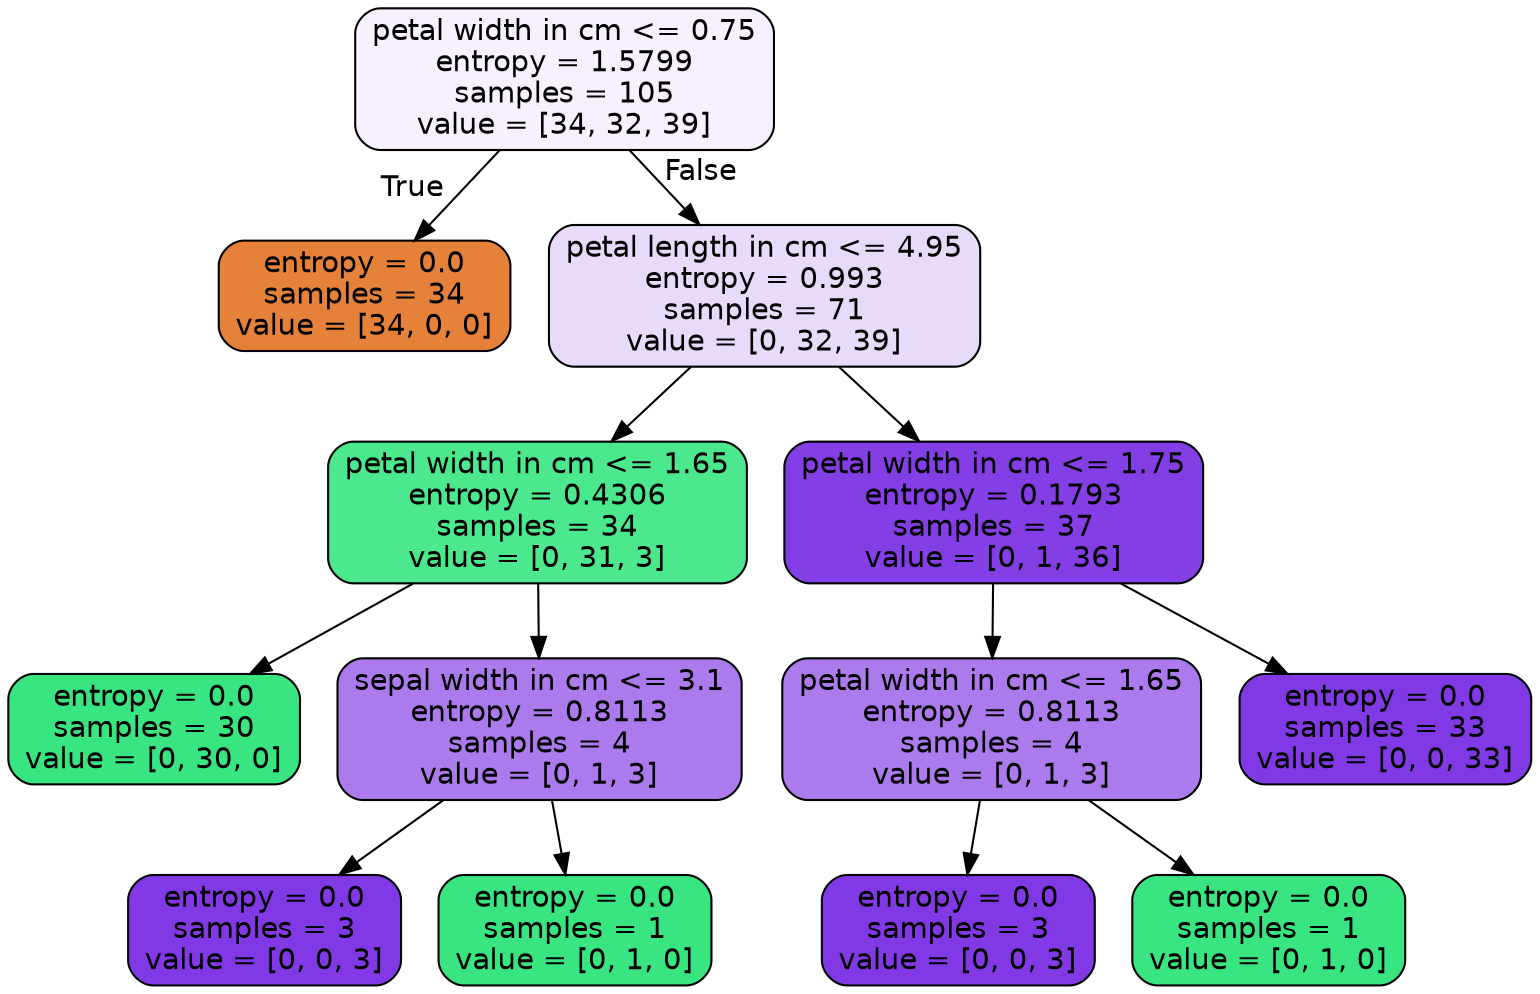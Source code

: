 digraph Tree {
node [shape=box, style="filled, rounded", color="black", fontname=helvetica] ;
edge [fontname=helvetica] ;
0 [label="petal width in cm <= 0.75\nentropy = 1.5799\nsamples = 105\nvalue = [34, 32, 39]", fillcolor="#8139e512"] ;
1 [label="entropy = 0.0\nsamples = 34\nvalue = [34, 0, 0]", fillcolor="#e58139ff"] ;
0 -> 1 [labeldistance=2.5, labelangle=45, headlabel="True"] ;
2 [label="petal length in cm <= 4.95\nentropy = 0.993\nsamples = 71\nvalue = [0, 32, 39]", fillcolor="#8139e52e"] ;
0 -> 2 [labeldistance=2.5, labelangle=-45, headlabel="False"] ;
3 [label="petal width in cm <= 1.65\nentropy = 0.4306\nsamples = 34\nvalue = [0, 31, 3]", fillcolor="#39e581e6"] ;
2 -> 3 ;
4 [label="entropy = 0.0\nsamples = 30\nvalue = [0, 30, 0]", fillcolor="#39e581ff"] ;
3 -> 4 ;
5 [label="sepal width in cm <= 3.1\nentropy = 0.8113\nsamples = 4\nvalue = [0, 1, 3]", fillcolor="#8139e5aa"] ;
3 -> 5 ;
6 [label="entropy = 0.0\nsamples = 3\nvalue = [0, 0, 3]", fillcolor="#8139e5ff"] ;
5 -> 6 ;
7 [label="entropy = 0.0\nsamples = 1\nvalue = [0, 1, 0]", fillcolor="#39e581ff"] ;
5 -> 7 ;
8 [label="petal width in cm <= 1.75\nentropy = 0.1793\nsamples = 37\nvalue = [0, 1, 36]", fillcolor="#8139e5f8"] ;
2 -> 8 ;
9 [label="petal width in cm <= 1.65\nentropy = 0.8113\nsamples = 4\nvalue = [0, 1, 3]", fillcolor="#8139e5aa"] ;
8 -> 9 ;
10 [label="entropy = 0.0\nsamples = 3\nvalue = [0, 0, 3]", fillcolor="#8139e5ff"] ;
9 -> 10 ;
11 [label="entropy = 0.0\nsamples = 1\nvalue = [0, 1, 0]", fillcolor="#39e581ff"] ;
9 -> 11 ;
12 [label="entropy = 0.0\nsamples = 33\nvalue = [0, 0, 33]", fillcolor="#8139e5ff"] ;
8 -> 12 ;
}